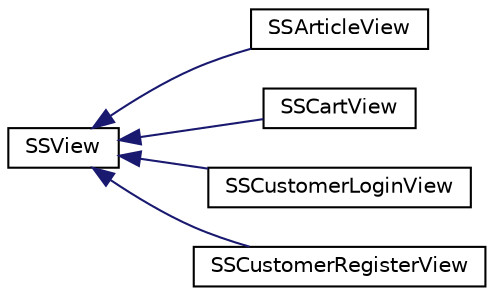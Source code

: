 digraph "Graphical Class Hierarchy"
{
  edge [fontname="Helvetica",fontsize="10",labelfontname="Helvetica",labelfontsize="10"];
  node [fontname="Helvetica",fontsize="10",shape=record];
  rankdir="LR";
  Node1 [label="SSView",height=0.2,width=0.4,color="black", fillcolor="white", style="filled",URL="$class_s_s_view.html"];
  Node1 -> Node2 [dir="back",color="midnightblue",fontsize="10",style="solid",fontname="Helvetica"];
  Node2 [label="SSArticleView",height=0.2,width=0.4,color="black", fillcolor="white", style="filled",URL="$class_s_s_article_view.html"];
  Node1 -> Node3 [dir="back",color="midnightblue",fontsize="10",style="solid",fontname="Helvetica"];
  Node3 [label="SSCartView",height=0.2,width=0.4,color="black", fillcolor="white", style="filled",URL="$class_s_s_cart_view.html"];
  Node1 -> Node4 [dir="back",color="midnightblue",fontsize="10",style="solid",fontname="Helvetica"];
  Node4 [label="SSCustomerLoginView",height=0.2,width=0.4,color="black", fillcolor="white", style="filled",URL="$class_s_s_customer_login_view.html"];
  Node1 -> Node5 [dir="back",color="midnightblue",fontsize="10",style="solid",fontname="Helvetica"];
  Node5 [label="SSCustomerRegisterView",height=0.2,width=0.4,color="black", fillcolor="white", style="filled",URL="$class_s_s_customer_register_view.html"];
}
